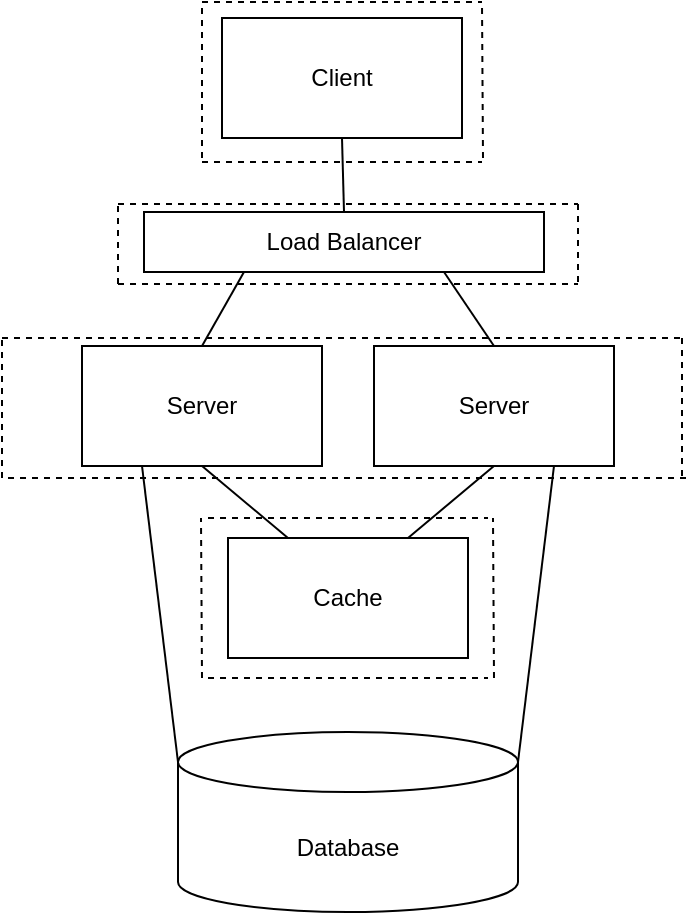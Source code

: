 <mxfile version="20.8.15" type="github">
  <diagram name="第 1 页" id="FFJIqDx2XDIOePlv6UIw">
    <mxGraphModel dx="1194" dy="616" grid="1" gridSize="10" guides="1" tooltips="1" connect="1" arrows="1" fold="1" page="1" pageScale="1" pageWidth="827" pageHeight="1169" math="0" shadow="0">
      <root>
        <mxCell id="0" />
        <mxCell id="1" parent="0" />
        <mxCell id="TG57vKC1kEpE-YLRwYml-1" value="Client" style="rounded=0;whiteSpace=wrap;html=1;" vertex="1" parent="1">
          <mxGeometry x="310" y="138" width="120" height="60" as="geometry" />
        </mxCell>
        <mxCell id="TG57vKC1kEpE-YLRwYml-2" value="Server" style="rounded=0;whiteSpace=wrap;html=1;" vertex="1" parent="1">
          <mxGeometry x="240" y="302" width="120" height="60" as="geometry" />
        </mxCell>
        <mxCell id="TG57vKC1kEpE-YLRwYml-3" value="Server" style="rounded=0;whiteSpace=wrap;html=1;" vertex="1" parent="1">
          <mxGeometry x="386" y="302" width="120" height="60" as="geometry" />
        </mxCell>
        <mxCell id="TG57vKC1kEpE-YLRwYml-4" value="Load Balancer" style="rounded=0;whiteSpace=wrap;html=1;" vertex="1" parent="1">
          <mxGeometry x="271" y="235" width="200" height="30" as="geometry" />
        </mxCell>
        <mxCell id="TG57vKC1kEpE-YLRwYml-5" value="Cache" style="rounded=0;whiteSpace=wrap;html=1;" vertex="1" parent="1">
          <mxGeometry x="313" y="398" width="120" height="60" as="geometry" />
        </mxCell>
        <mxCell id="TG57vKC1kEpE-YLRwYml-6" value="Database" style="shape=cylinder3;whiteSpace=wrap;html=1;boundedLbl=1;backgroundOutline=1;size=15;" vertex="1" parent="1">
          <mxGeometry x="288" y="495" width="170" height="90" as="geometry" />
        </mxCell>
        <mxCell id="TG57vKC1kEpE-YLRwYml-7" value="" style="endArrow=none;dashed=1;html=1;rounded=0;" edge="1" parent="1">
          <mxGeometry width="50" height="50" relative="1" as="geometry">
            <mxPoint x="200" y="298" as="sourcePoint" />
            <mxPoint x="540" y="298" as="targetPoint" />
          </mxGeometry>
        </mxCell>
        <mxCell id="TG57vKC1kEpE-YLRwYml-8" value="" style="endArrow=none;dashed=1;html=1;rounded=0;" edge="1" parent="1">
          <mxGeometry width="50" height="50" relative="1" as="geometry">
            <mxPoint x="200" y="368" as="sourcePoint" />
            <mxPoint x="200" y="298" as="targetPoint" />
          </mxGeometry>
        </mxCell>
        <mxCell id="TG57vKC1kEpE-YLRwYml-9" value="" style="endArrow=none;dashed=1;html=1;rounded=0;" edge="1" parent="1">
          <mxGeometry width="50" height="50" relative="1" as="geometry">
            <mxPoint x="203" y="368" as="sourcePoint" />
            <mxPoint x="543" y="368" as="targetPoint" />
          </mxGeometry>
        </mxCell>
        <mxCell id="TG57vKC1kEpE-YLRwYml-10" value="" style="endArrow=none;dashed=1;html=1;rounded=0;" edge="1" parent="1">
          <mxGeometry width="50" height="50" relative="1" as="geometry">
            <mxPoint x="540" y="367" as="sourcePoint" />
            <mxPoint x="540" y="297" as="targetPoint" />
          </mxGeometry>
        </mxCell>
        <mxCell id="TG57vKC1kEpE-YLRwYml-11" value="" style="endArrow=none;dashed=1;html=1;rounded=0;" edge="1" parent="1">
          <mxGeometry width="50" height="50" relative="1" as="geometry">
            <mxPoint x="258" y="231" as="sourcePoint" />
            <mxPoint x="488" y="231" as="targetPoint" />
          </mxGeometry>
        </mxCell>
        <mxCell id="TG57vKC1kEpE-YLRwYml-12" value="" style="endArrow=none;dashed=1;html=1;rounded=0;" edge="1" parent="1">
          <mxGeometry width="50" height="50" relative="1" as="geometry">
            <mxPoint x="258" y="271" as="sourcePoint" />
            <mxPoint x="488" y="271" as="targetPoint" />
          </mxGeometry>
        </mxCell>
        <mxCell id="TG57vKC1kEpE-YLRwYml-13" value="" style="endArrow=none;dashed=1;html=1;rounded=0;" edge="1" parent="1">
          <mxGeometry width="50" height="50" relative="1" as="geometry">
            <mxPoint x="258" y="271" as="sourcePoint" />
            <mxPoint x="258" y="231" as="targetPoint" />
          </mxGeometry>
        </mxCell>
        <mxCell id="TG57vKC1kEpE-YLRwYml-14" value="" style="endArrow=none;dashed=1;html=1;rounded=0;" edge="1" parent="1">
          <mxGeometry width="50" height="50" relative="1" as="geometry">
            <mxPoint x="488" y="270" as="sourcePoint" />
            <mxPoint x="488" y="230" as="targetPoint" />
          </mxGeometry>
        </mxCell>
        <mxCell id="TG57vKC1kEpE-YLRwYml-15" value="" style="endArrow=none;dashed=1;html=1;rounded=0;" edge="1" parent="1">
          <mxGeometry width="50" height="50" relative="1" as="geometry">
            <mxPoint x="303" y="388" as="sourcePoint" />
            <mxPoint x="443" y="388" as="targetPoint" />
          </mxGeometry>
        </mxCell>
        <mxCell id="TG57vKC1kEpE-YLRwYml-16" value="" style="endArrow=none;dashed=1;html=1;rounded=0;" edge="1" parent="1">
          <mxGeometry width="50" height="50" relative="1" as="geometry">
            <mxPoint x="303" y="468" as="sourcePoint" />
            <mxPoint x="443" y="468" as="targetPoint" />
          </mxGeometry>
        </mxCell>
        <mxCell id="TG57vKC1kEpE-YLRwYml-17" value="" style="endArrow=none;dashed=1;html=1;rounded=0;" edge="1" parent="1">
          <mxGeometry width="50" height="50" relative="1" as="geometry">
            <mxPoint x="300" y="468" as="sourcePoint" />
            <mxPoint x="299.5" y="388" as="targetPoint" />
          </mxGeometry>
        </mxCell>
        <mxCell id="TG57vKC1kEpE-YLRwYml-18" value="" style="endArrow=none;dashed=1;html=1;rounded=0;" edge="1" parent="1">
          <mxGeometry width="50" height="50" relative="1" as="geometry">
            <mxPoint x="446" y="468" as="sourcePoint" />
            <mxPoint x="445.5" y="388" as="targetPoint" />
          </mxGeometry>
        </mxCell>
        <mxCell id="TG57vKC1kEpE-YLRwYml-19" value="" style="endArrow=none;dashed=1;html=1;rounded=0;" edge="1" parent="1">
          <mxGeometry width="50" height="50" relative="1" as="geometry">
            <mxPoint x="300" y="130" as="sourcePoint" />
            <mxPoint x="440" y="130" as="targetPoint" />
          </mxGeometry>
        </mxCell>
        <mxCell id="TG57vKC1kEpE-YLRwYml-20" value="" style="endArrow=none;dashed=1;html=1;rounded=0;" edge="1" parent="1">
          <mxGeometry width="50" height="50" relative="1" as="geometry">
            <mxPoint x="300" y="210" as="sourcePoint" />
            <mxPoint x="440" y="210" as="targetPoint" />
          </mxGeometry>
        </mxCell>
        <mxCell id="TG57vKC1kEpE-YLRwYml-21" value="" style="endArrow=none;dashed=1;html=1;rounded=0;" edge="1" parent="1">
          <mxGeometry width="50" height="50" relative="1" as="geometry">
            <mxPoint x="300" y="208" as="sourcePoint" />
            <mxPoint x="300" y="130" as="targetPoint" />
          </mxGeometry>
        </mxCell>
        <mxCell id="TG57vKC1kEpE-YLRwYml-22" value="" style="endArrow=none;dashed=1;html=1;rounded=0;" edge="1" parent="1">
          <mxGeometry width="50" height="50" relative="1" as="geometry">
            <mxPoint x="440.5" y="208" as="sourcePoint" />
            <mxPoint x="440" y="130" as="targetPoint" />
          </mxGeometry>
        </mxCell>
        <mxCell id="TG57vKC1kEpE-YLRwYml-23" value="" style="endArrow=none;html=1;rounded=0;exitX=0.5;exitY=0;exitDx=0;exitDy=0;entryX=0.5;entryY=1;entryDx=0;entryDy=0;" edge="1" parent="1" source="TG57vKC1kEpE-YLRwYml-4" target="TG57vKC1kEpE-YLRwYml-1">
          <mxGeometry width="50" height="50" relative="1" as="geometry">
            <mxPoint x="400" y="400" as="sourcePoint" />
            <mxPoint x="370" y="210" as="targetPoint" />
          </mxGeometry>
        </mxCell>
        <mxCell id="TG57vKC1kEpE-YLRwYml-24" value="" style="endArrow=none;html=1;rounded=0;exitX=0.5;exitY=0;exitDx=0;exitDy=0;entryX=0.25;entryY=1;entryDx=0;entryDy=0;" edge="1" parent="1" source="TG57vKC1kEpE-YLRwYml-2" target="TG57vKC1kEpE-YLRwYml-4">
          <mxGeometry width="50" height="50" relative="1" as="geometry">
            <mxPoint x="280" y="320" as="sourcePoint" />
            <mxPoint x="330" y="270" as="targetPoint" />
          </mxGeometry>
        </mxCell>
        <mxCell id="TG57vKC1kEpE-YLRwYml-25" value="" style="endArrow=none;html=1;rounded=0;exitX=0.5;exitY=0;exitDx=0;exitDy=0;entryX=0.75;entryY=1;entryDx=0;entryDy=0;" edge="1" parent="1" source="TG57vKC1kEpE-YLRwYml-3" target="TG57vKC1kEpE-YLRwYml-4">
          <mxGeometry width="50" height="50" relative="1" as="geometry">
            <mxPoint x="310" y="312" as="sourcePoint" />
            <mxPoint x="331" y="275" as="targetPoint" />
          </mxGeometry>
        </mxCell>
        <mxCell id="TG57vKC1kEpE-YLRwYml-26" value="" style="endArrow=none;html=1;rounded=0;exitX=0.5;exitY=1;exitDx=0;exitDy=0;entryX=0.25;entryY=0;entryDx=0;entryDy=0;" edge="1" parent="1" source="TG57vKC1kEpE-YLRwYml-2" target="TG57vKC1kEpE-YLRwYml-5">
          <mxGeometry width="50" height="50" relative="1" as="geometry">
            <mxPoint x="310" y="312" as="sourcePoint" />
            <mxPoint x="331" y="275" as="targetPoint" />
          </mxGeometry>
        </mxCell>
        <mxCell id="TG57vKC1kEpE-YLRwYml-27" value="" style="endArrow=none;html=1;rounded=0;exitX=0.75;exitY=0;exitDx=0;exitDy=0;entryX=0.5;entryY=1;entryDx=0;entryDy=0;" edge="1" parent="1" source="TG57vKC1kEpE-YLRwYml-5" target="TG57vKC1kEpE-YLRwYml-3">
          <mxGeometry width="50" height="50" relative="1" as="geometry">
            <mxPoint x="456" y="312" as="sourcePoint" />
            <mxPoint x="431" y="275" as="targetPoint" />
          </mxGeometry>
        </mxCell>
        <mxCell id="TG57vKC1kEpE-YLRwYml-28" value="" style="endArrow=none;html=1;rounded=0;exitX=0;exitY=0;exitDx=0;exitDy=15;entryX=0.25;entryY=1;entryDx=0;entryDy=0;exitPerimeter=0;" edge="1" parent="1" source="TG57vKC1kEpE-YLRwYml-6" target="TG57vKC1kEpE-YLRwYml-2">
          <mxGeometry width="50" height="50" relative="1" as="geometry">
            <mxPoint x="310" y="312" as="sourcePoint" />
            <mxPoint x="331" y="275" as="targetPoint" />
          </mxGeometry>
        </mxCell>
        <mxCell id="TG57vKC1kEpE-YLRwYml-29" value="" style="endArrow=none;html=1;rounded=0;exitX=1;exitY=0;exitDx=0;exitDy=15;entryX=0.75;entryY=1;entryDx=0;entryDy=0;exitPerimeter=0;" edge="1" parent="1" source="TG57vKC1kEpE-YLRwYml-6" target="TG57vKC1kEpE-YLRwYml-3">
          <mxGeometry width="50" height="50" relative="1" as="geometry">
            <mxPoint x="456" y="312" as="sourcePoint" />
            <mxPoint x="431" y="275" as="targetPoint" />
          </mxGeometry>
        </mxCell>
      </root>
    </mxGraphModel>
  </diagram>
</mxfile>
